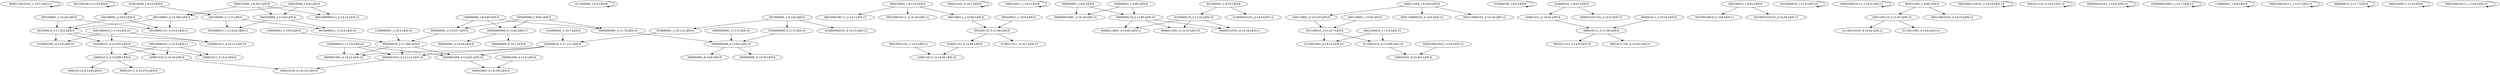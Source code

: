 digraph G {
    "0000110010101_1-14:7-LEN:13" -> "0000110010101_1-14:7-LEN:13";
    "001100100_3-11:5-LEN:9" -> "001100100_3-11:5-LEN:9";
    "001000010_3-11:323-LEN:9" -> "0100001001_4-13:8-LEN:10";
    "001000010_3-11:323-LEN:9" -> "010000101_4-12:297-LEN:9";
    "001000010_3-11:323-LEN:9" -> "0100001011_4-14:21-LEN:10";
    "011000000_1-9:5-LEN:9" -> "011000000_1-9:5-LEN:9";
    "0000001010_4-13:112-LEN:10" -> "000010101_6-14:122-LEN:9";
    "000001000_4-13:5-LEN:9" -> "000010001_6-14:243-LEN:9";
    "001000110_3-11:99-LEN:9" -> "010001101_4-12:94-LEN:9";
    "001000110_3-11:99-LEN:9" -> "0100011011_4-14:7-LEN:10";
    "0000000000_1-11:5-LEN:10" -> "0000000000_4-13:84-LEN:10";
    "000010101_5-14:7-LEN:9" -> "000010101_5-14:7-LEN:9";
    "000010011_1-10:5-LEN:9" -> "000010011_1-10:5-LEN:9";
    "100000001_1-10:9-LEN:9" -> "000000010_3-11:244-LEN:9";
    "00000000000_2-13:42-LEN:11" -> "000000000_5-14:7-LEN:9";
    "00000000000_2-13:42-LEN:11" -> "000000001_5-14:36-LEN:9";
    "000010001_1-9:116-LEN:9" -> "0001000100111_2-14:7-LEN:13";
    "000010001_1-9:116-LEN:9" -> "000100010111_2-14:16-LEN:12";
    "000010001_1-9:116-LEN:9" -> "000100011_2-10:92-LEN:9";
    "000100001_1-10:24-LEN:9" -> "001000010_3-11:323-LEN:9";
    "000100001_1-10:24-LEN:9" -> "00100001111_3-14:5-LEN:11";
    "100000001_1-9:85-LEN:9" -> "000000010001_2-14:10-LEN:12";
    "100000001_1-9:85-LEN:9" -> "0000000110_2-11:85-LEN:10";
    "001100010_3-11:217-LEN:9" -> "0110001001_4-14:14-LEN:10";
    "001100010_3-11:217-LEN:9" -> "0110001010_4-13:206-LEN:10";
    "010000100_1-9:5-LEN:9" -> "010000100_1-9:5-LEN:9";
    "000100000_2-11:43-LEN:9" -> "00100000111_3-14:42-LEN:11";
    "000100000_2-11:43-LEN:9" -> "0010000011_3-14:5-LEN:10";
    "000000010_3-11:244-LEN:9" -> "0000001010_4-13:112-LEN:10";
    "000000010_3-11:244-LEN:9" -> "0000001001_4-14:22-LEN:10";
    "000000010_3-11:244-LEN:9" -> "0000001000_4-13:241-LEN:10";
    "001000000_1-9:124-LEN:9" -> "010000001_2-10:112-LEN:9";
    "001000000_1-9:124-LEN:9" -> "0100000000_2-11:5-LEN:10";
    "001000000_1-9:124-LEN:9" -> "010000000101_2-14:15-LEN:12";
    "000010111_3-11:58-LEN:9" -> "0001011101_4-14:8-LEN:10";
    "000010111_3-11:58-LEN:9" -> "00010111101_4-14:50-LEN:11";
    "000100001_2-10:300-LEN:9" -> "001000010_3-11:323-LEN:9";
    "000100001_2-10:300-LEN:9" -> "00100001111_3-14:5-LEN:11";
    "0000000000_2-11:74-LEN:10" -> "0000000000_4-13:84-LEN:10";
    "0001000010_1-11:6-LEN:10" -> "0100001001_4-13:8-LEN:10";
    "0001000010_1-11:6-LEN:10" -> "010000101_4-12:297-LEN:9";
    "0001000010_1-11:6-LEN:10" -> "0100001011_4-14:21-LEN:10";
    "000100011_2-10:92-LEN:9" -> "001000110_3-11:99-LEN:9";
    "000011000_1-9:229-LEN:9" -> "0001100000101_2-14:5-LEN:13";
    "000011000_1-9:229-LEN:9" -> "000110001_2-10:210-LEN:9";
    "000011000_1-9:229-LEN:9" -> "000110000101_2-14:19-LEN:12";
    "100001011_5-13:289-LEN:9" -> "000010110_6-14:8-LEN:9";
    "100001011_5-13:289-LEN:9" -> "000010111_6-14:274-LEN:9";
    "0001100010_1-11:6-LEN:10" -> "0110001001_4-14:14-LEN:10";
    "0001100010_1-11:6-LEN:10" -> "0110001010_4-13:206-LEN:10";
    "100100001_2-10:5-LEN:9" -> "001000010_3-11:323-LEN:9";
    "100100001_2-10:5-LEN:9" -> "00100001111_3-14:5-LEN:11";
    "010000001_2-10:112-LEN:9" -> "100000010_3-11:121-LEN:9";
    "000010001010_1-13:8-LEN:12" -> "100010101_6-14:201-LEN:9";
    "000100010_1-9:55-LEN:9" -> "00100010010_2-13:6-LEN:11";
    "000100010_1-9:55-LEN:9" -> "0010001010101_2-14:50-LEN:13";
    "100010000_1-9:8-LEN:9" -> "0001000000111_2-14:12-LEN:13";
    "100010000_1-9:8-LEN:9" -> "000100000_2-11:43-LEN:9";
    "100010000_1-9:8-LEN:9" -> "000100001_2-10:300-LEN:9";
    "0010000010_1-11:5-LEN:10" -> "0010000010_1-11:5-LEN:10";
    "0000100010111_1-14:5-LEN:13" -> "0000100010111_1-14:5-LEN:13";
    "000000001_1-9:5-LEN:9" -> "000000010001_2-14:10-LEN:12";
    "000000001_1-9:5-LEN:9" -> "0000000110_2-11:85-LEN:10";
    "0100000110_2-11:22-LEN:10" -> "00000110001_4-14:83-LEN:11";
    "0100000110_2-11:22-LEN:10" -> "0000011001_4-14:10-LEN:10";
    "0100000110_2-11:22-LEN:10" -> "00000110101_4-14:18-LEN:11";
    "0001100110_2-11:47-LEN:10" -> "01100110101_4-14:42-LEN:11";
    "0001100110_2-11:47-LEN:10" -> "0110011001_4-14:6-LEN:10";
    "0100000000_2-11:5-LEN:10" -> "0000000000_4-13:84-LEN:10";
    "000000001_2-10:227-LEN:9" -> "000000010_3-11:244-LEN:9";
    "00010001110101_1-14:16-LEN:14" -> "00010001110101_1-14:16-LEN:14";
    "0000000000_4-13:84-LEN:10" -> "000000000_6-14:78-LEN:9";
    "0000000000_4-13:84-LEN:10" -> "000000001_6-14:8-LEN:9";
    "010001101_4-12:94-LEN:9" -> "1000110111_5-14:93-LEN:10";
    "010010000_1-9:10-LEN:9" -> "100100001_2-10:5-LEN:9";
    "010010000_1-9:10-LEN:9" -> "100100000_2-11:5-LEN:9";
    "0001011101_4-14:5-LEN:10" -> "0001011101_4-14:5-LEN:10";
    "000000010101_1-14:9-LEN:12" -> "000000010101_1-14:9-LEN:12";
    "1000000010001_1-14:7-LEN:13" -> "1000000010001_1-14:7-LEN:13";
    "110000001_1-9:6-LEN:9" -> "110000001_1-9:6-LEN:9";
    "0000100010111_1-14:7-LEN:13" -> "0000100010111_1-14:7-LEN:13";
    "1000000010_1-11:6-LEN:10" -> "0000001010_4-13:112-LEN:10";
    "1000000010_1-11:6-LEN:10" -> "0000001001_4-14:22-LEN:10";
    "1000000010_1-11:6-LEN:10" -> "0000001000_4-13:241-LEN:10";
    "100001011_2-10:42-LEN:9" -> "000010111_3-11:58-LEN:9";
    "000000010_2-11:7-LEN:9" -> "000000010_2-11:7-LEN:9";
    "00010000101_1-12:5-LEN:11" -> "100001011_5-13:289-LEN:9";
    "00010000101_1-12:5-LEN:11" -> "100001011_5-14:5-LEN:9";
    "00010000101_1-12:5-LEN:11" -> "100001010_5-13:10-LEN:9";
    "001000001_1-9:33-LEN:9" -> "010000010101_2-14:5-LEN:12";
    "001000001_1-9:33-LEN:9" -> "0100000110_2-11:22-LEN:10";
    "0000000110_2-11:85-LEN:10" -> "00000110001_4-14:83-LEN:11";
    "0000000110_2-11:85-LEN:10" -> "0000011001_4-14:10-LEN:10";
    "0000000110_2-11:85-LEN:10" -> "00000110101_4-14:18-LEN:11";
    "000001011_1-10:16-LEN:9" -> "000010111_3-11:58-LEN:9";
    "010000101_4-12:297-LEN:9" -> "100001011_5-13:289-LEN:9";
    "010000101_4-12:297-LEN:9" -> "100001011_5-14:5-LEN:9";
    "010000101_4-12:297-LEN:9" -> "100001010_5-13:10-LEN:9";
    "000010000_1-9:347-LEN:9" -> "0001000000111_2-14:12-LEN:13";
    "000010000_1-9:347-LEN:9" -> "000100000_2-11:43-LEN:9";
    "000010000_1-9:347-LEN:9" -> "000100001_2-10:300-LEN:9";
    "010000001_1-10:7-LEN:9" -> "100000010_3-11:121-LEN:9";
    "100100000_2-11:5-LEN:9" -> "00100000111_3-14:42-LEN:11";
    "100100000_2-11:5-LEN:9" -> "0010000011_3-14:5-LEN:10";
    "000100011_1-10:8-LEN:9" -> "001000110_3-11:99-LEN:9";
    "100000000_1-9:240-LEN:9" -> "00000000000_2-13:42-LEN:11";
    "100000000_1-9:240-LEN:9" -> "0000000000_2-11:74-LEN:10";
    "100000000_1-9:240-LEN:9" -> "000000001_2-10:227-LEN:9";
    "00010001101_1-12:5-LEN:11" -> "1000110111_5-14:93-LEN:10";
    "010000101_1-9:47-LEN:9" -> "100001011_2-10:42-LEN:9";
    "010000101_1-9:47-LEN:9" -> "1000010101101_2-14:5-LEN:13";
    "100000010_3-11:121-LEN:9" -> "0000001010_4-13:112-LEN:10";
    "100000010_3-11:121-LEN:9" -> "0000001001_4-14:22-LEN:10";
    "100000010_3-11:121-LEN:9" -> "0000001000_4-13:241-LEN:10";
    "000110001_1-10:8-LEN:9" -> "001100010_3-11:217-LEN:9";
    "000010000_1-11:6-LEN:9" -> "000010000_1-11:6-LEN:9";
    "000110001_2-10:210-LEN:9" -> "001100010_3-11:217-LEN:9";
    "0000100010111_1-14:9-LEN:13" -> "0000100010111_1-14:9-LEN:13";
    "000000000_1-9:82-LEN:9" -> "00000000000_2-13:42-LEN:11";
    "000000000_1-9:82-LEN:9" -> "0000000000_2-11:74-LEN:10";
    "000000000_1-9:82-LEN:9" -> "000000001_2-10:227-LEN:9";
    "0000001000_4-13:241-LEN:10" -> "000010001_6-14:243-LEN:9";
    "000011001_1-9:60-LEN:9" -> "000110010101_2-14:10-LEN:12";
    "000011001_1-9:60-LEN:9" -> "0001100110_2-11:47-LEN:10";
    "1100000001_1-10:5-LEN:10" -> "000000010_3-11:244-LEN:9";
    "0110001010_4-13:206-LEN:10" -> "100010101_6-14:201-LEN:9";
    "100001010_5-13:10-LEN:9" -> "000010101_6-14:122-LEN:9";
}
